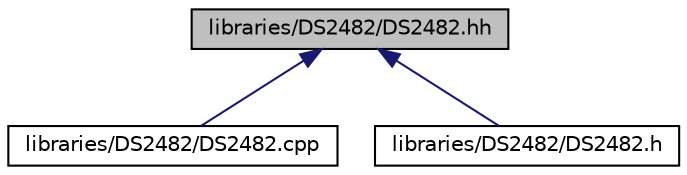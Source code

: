digraph "libraries/DS2482/DS2482.hh"
{
  edge [fontname="Helvetica",fontsize="10",labelfontname="Helvetica",labelfontsize="10"];
  node [fontname="Helvetica",fontsize="10",shape=record];
  Node1 [label="libraries/DS2482/DS2482.hh",height=0.2,width=0.4,color="black", fillcolor="grey75", style="filled", fontcolor="black"];
  Node1 -> Node2 [dir="back",color="midnightblue",fontsize="10",style="solid",fontname="Helvetica"];
  Node2 [label="libraries/DS2482/DS2482.cpp",height=0.2,width=0.4,color="black", fillcolor="white", style="filled",URL="$d4/dc9/DS2482_8cpp.html"];
  Node1 -> Node3 [dir="back",color="midnightblue",fontsize="10",style="solid",fontname="Helvetica"];
  Node3 [label="libraries/DS2482/DS2482.h",height=0.2,width=0.4,color="black", fillcolor="white", style="filled",URL="$d4/d40/DS2482_8h.html"];
}
